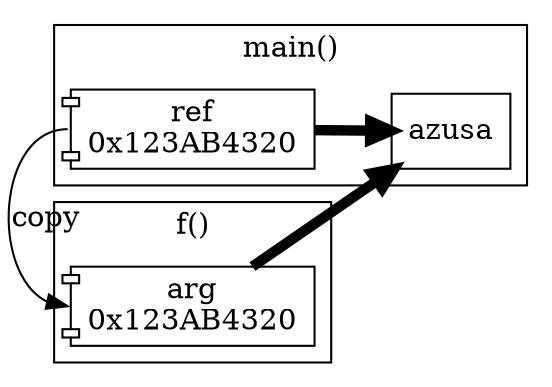 digraph {
    compound = true;
    rankdir=LR;
    subgraph cluster1 {
        label="main()"
        ref [shape=component, label="ref\n0x123AB4320"]
        azusa [shape=box]
        ref -> azusa [penwidth=5]
    }

    subgraph cluster2 {
        label="f()"
        ref_arg [shape=component, label="arg\n0x123AB4320"];
    }

    ref_arg -> azusa [penwidth=5];
    ref:w -> ref_arg:w [label="copy", labelangle=-90, labeldistance=10, minlen=0.1];
}
